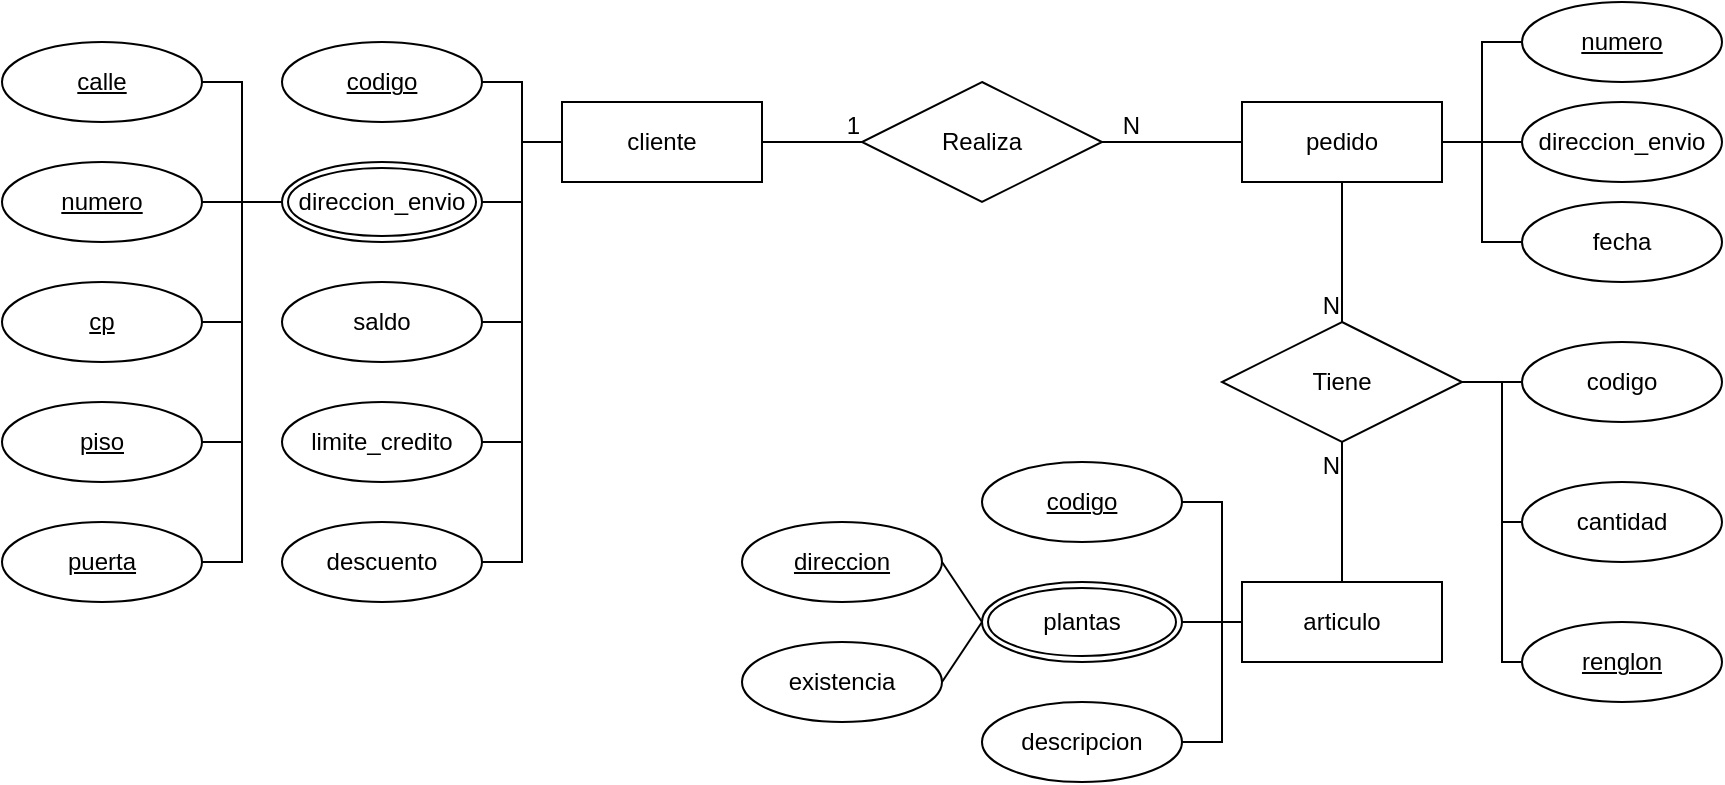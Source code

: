 <mxfile version="24.2.5" type="github">
  <diagram name="Page-1" id="CczO8p-bXpYKCCeJedbb">
    <mxGraphModel dx="1644" dy="1151" grid="1" gridSize="10" guides="1" tooltips="1" connect="1" arrows="1" fold="1" page="1" pageScale="1" pageWidth="850" pageHeight="1100" math="0" shadow="0">
      <root>
        <mxCell id="0" />
        <mxCell id="1" parent="0" />
        <mxCell id="rA6ie9SnI0NByov8bDPH-1" value="cliente" style="whiteSpace=wrap;html=1;align=center;" parent="1" vertex="1">
          <mxGeometry x="190" y="130" width="100" height="40" as="geometry" />
        </mxCell>
        <mxCell id="rA6ie9SnI0NByov8bDPH-2" value="codigo" style="ellipse;whiteSpace=wrap;html=1;align=center;fontStyle=4;" parent="1" vertex="1">
          <mxGeometry x="50" y="100" width="100" height="40" as="geometry" />
        </mxCell>
        <mxCell id="rA6ie9SnI0NByov8bDPH-3" value="direccion_envio" style="ellipse;shape=doubleEllipse;margin=3;whiteSpace=wrap;html=1;align=center;" parent="1" vertex="1">
          <mxGeometry x="50" y="160" width="100" height="40" as="geometry" />
        </mxCell>
        <mxCell id="rA6ie9SnI0NByov8bDPH-4" value="" style="endArrow=none;html=1;rounded=0;entryX=0;entryY=0.5;entryDx=0;entryDy=0;exitX=1;exitY=0.5;exitDx=0;exitDy=0;" parent="1" source="rA6ie9SnI0NByov8bDPH-2" target="rA6ie9SnI0NByov8bDPH-1" edge="1">
          <mxGeometry relative="1" as="geometry">
            <mxPoint x="150" y="90" as="sourcePoint" />
            <mxPoint x="420" y="440" as="targetPoint" />
            <Array as="points">
              <mxPoint x="170" y="120" />
              <mxPoint x="170" y="150" />
            </Array>
          </mxGeometry>
        </mxCell>
        <mxCell id="rA6ie9SnI0NByov8bDPH-5" value="" style="endArrow=none;html=1;rounded=0;exitX=1;exitY=0.5;exitDx=0;exitDy=0;entryX=0;entryY=0.5;entryDx=0;entryDy=0;" parent="1" source="rA6ie9SnI0NByov8bDPH-3" target="rA6ie9SnI0NByov8bDPH-1" edge="1">
          <mxGeometry relative="1" as="geometry">
            <mxPoint x="210" y="260" as="sourcePoint" />
            <mxPoint x="370" y="260" as="targetPoint" />
            <Array as="points">
              <mxPoint x="170" y="180" />
              <mxPoint x="170" y="150" />
            </Array>
          </mxGeometry>
        </mxCell>
        <mxCell id="rA6ie9SnI0NByov8bDPH-6" value="saldo" style="ellipse;whiteSpace=wrap;html=1;align=center;" parent="1" vertex="1">
          <mxGeometry x="50" y="220" width="100" height="40" as="geometry" />
        </mxCell>
        <mxCell id="rA6ie9SnI0NByov8bDPH-7" value="limite_credito" style="ellipse;whiteSpace=wrap;html=1;align=center;" parent="1" vertex="1">
          <mxGeometry x="50" y="280" width="100" height="40" as="geometry" />
        </mxCell>
        <mxCell id="rA6ie9SnI0NByov8bDPH-9" value="descuento" style="ellipse;whiteSpace=wrap;html=1;align=center;" parent="1" vertex="1">
          <mxGeometry x="50" y="340" width="100" height="40" as="geometry" />
        </mxCell>
        <mxCell id="rA6ie9SnI0NByov8bDPH-10" value="" style="endArrow=none;html=1;rounded=0;exitX=0;exitY=0.5;exitDx=0;exitDy=0;entryX=1;entryY=0.5;entryDx=0;entryDy=0;" parent="1" source="rA6ie9SnI0NByov8bDPH-1" target="rA6ie9SnI0NByov8bDPH-6" edge="1">
          <mxGeometry relative="1" as="geometry">
            <mxPoint x="210" y="260" as="sourcePoint" />
            <mxPoint x="370" y="260" as="targetPoint" />
            <Array as="points">
              <mxPoint x="170" y="150" />
              <mxPoint x="170" y="240" />
            </Array>
          </mxGeometry>
        </mxCell>
        <mxCell id="rA6ie9SnI0NByov8bDPH-11" value="" style="endArrow=none;html=1;rounded=0;entryX=0;entryY=0.5;entryDx=0;entryDy=0;exitX=1;exitY=0.5;exitDx=0;exitDy=0;" parent="1" source="rA6ie9SnI0NByov8bDPH-7" target="rA6ie9SnI0NByov8bDPH-1" edge="1">
          <mxGeometry relative="1" as="geometry">
            <mxPoint x="210" y="260" as="sourcePoint" />
            <mxPoint x="370" y="260" as="targetPoint" />
            <Array as="points">
              <mxPoint x="170" y="300" />
              <mxPoint x="170" y="150" />
            </Array>
          </mxGeometry>
        </mxCell>
        <mxCell id="rA6ie9SnI0NByov8bDPH-12" value="" style="endArrow=none;html=1;rounded=0;exitX=0;exitY=0.5;exitDx=0;exitDy=0;entryX=1;entryY=0.5;entryDx=0;entryDy=0;" parent="1" source="rA6ie9SnI0NByov8bDPH-1" target="rA6ie9SnI0NByov8bDPH-9" edge="1">
          <mxGeometry relative="1" as="geometry">
            <mxPoint x="210" y="260" as="sourcePoint" />
            <mxPoint x="370" y="260" as="targetPoint" />
            <Array as="points">
              <mxPoint x="170" y="150" />
              <mxPoint x="170" y="360" />
            </Array>
          </mxGeometry>
        </mxCell>
        <mxCell id="rA6ie9SnI0NByov8bDPH-13" value="pedido" style="whiteSpace=wrap;html=1;align=center;" parent="1" vertex="1">
          <mxGeometry x="530" y="130" width="100" height="40" as="geometry" />
        </mxCell>
        <mxCell id="rA6ie9SnI0NByov8bDPH-20" value="Realiza" style="shape=rhombus;perimeter=rhombusPerimeter;whiteSpace=wrap;html=1;align=center;" parent="1" vertex="1">
          <mxGeometry x="340" y="120" width="120" height="60" as="geometry" />
        </mxCell>
        <mxCell id="rA6ie9SnI0NByov8bDPH-23" value="" style="endArrow=none;html=1;rounded=0;exitX=1;exitY=0.5;exitDx=0;exitDy=0;entryX=0;entryY=0.5;entryDx=0;entryDy=0;" parent="1" source="rA6ie9SnI0NByov8bDPH-1" target="rA6ie9SnI0NByov8bDPH-20" edge="1">
          <mxGeometry relative="1" as="geometry">
            <mxPoint x="380" y="240" as="sourcePoint" />
            <mxPoint x="540" y="240" as="targetPoint" />
          </mxGeometry>
        </mxCell>
        <mxCell id="rA6ie9SnI0NByov8bDPH-24" value="1" style="resizable=0;html=1;whiteSpace=wrap;align=right;verticalAlign=bottom;" parent="rA6ie9SnI0NByov8bDPH-23" connectable="0" vertex="1">
          <mxGeometry x="1" relative="1" as="geometry" />
        </mxCell>
        <mxCell id="rA6ie9SnI0NByov8bDPH-25" value="" style="endArrow=none;html=1;rounded=0;exitX=1;exitY=0.5;exitDx=0;exitDy=0;entryX=0;entryY=0.5;entryDx=0;entryDy=0;" parent="1" source="rA6ie9SnI0NByov8bDPH-20" target="rA6ie9SnI0NByov8bDPH-13" edge="1">
          <mxGeometry relative="1" as="geometry">
            <mxPoint x="380" y="240" as="sourcePoint" />
            <mxPoint x="540" y="240" as="targetPoint" />
          </mxGeometry>
        </mxCell>
        <mxCell id="rA6ie9SnI0NByov8bDPH-26" value="N" style="resizable=0;html=1;whiteSpace=wrap;align=right;verticalAlign=bottom;" parent="rA6ie9SnI0NByov8bDPH-25" connectable="0" vertex="1">
          <mxGeometry x="1" relative="1" as="geometry">
            <mxPoint x="-50" as="offset" />
          </mxGeometry>
        </mxCell>
        <mxCell id="rA6ie9SnI0NByov8bDPH-27" value="numero" style="ellipse;whiteSpace=wrap;html=1;align=center;fontStyle=4;" parent="1" vertex="1">
          <mxGeometry x="670" y="80" width="100" height="40" as="geometry" />
        </mxCell>
        <mxCell id="rA6ie9SnI0NByov8bDPH-28" value="direccion_envio" style="ellipse;whiteSpace=wrap;html=1;align=center;" parent="1" vertex="1">
          <mxGeometry x="670" y="130" width="100" height="40" as="geometry" />
        </mxCell>
        <mxCell id="rA6ie9SnI0NByov8bDPH-29" value="fecha" style="ellipse;whiteSpace=wrap;html=1;align=center;" parent="1" vertex="1">
          <mxGeometry x="670" y="180" width="100" height="40" as="geometry" />
        </mxCell>
        <mxCell id="rA6ie9SnI0NByov8bDPH-30" value="" style="endArrow=none;html=1;rounded=0;exitX=1;exitY=0.5;exitDx=0;exitDy=0;entryX=0;entryY=0.5;entryDx=0;entryDy=0;" parent="1" source="rA6ie9SnI0NByov8bDPH-13" target="rA6ie9SnI0NByov8bDPH-27" edge="1">
          <mxGeometry relative="1" as="geometry">
            <mxPoint x="670" y="200" as="sourcePoint" />
            <mxPoint x="830" y="200" as="targetPoint" />
            <Array as="points">
              <mxPoint x="650" y="150" />
              <mxPoint x="650" y="100" />
            </Array>
          </mxGeometry>
        </mxCell>
        <mxCell id="rA6ie9SnI0NByov8bDPH-31" value="" style="endArrow=none;html=1;rounded=0;exitX=1;exitY=0.5;exitDx=0;exitDy=0;entryX=0;entryY=0.5;entryDx=0;entryDy=0;" parent="1" source="rA6ie9SnI0NByov8bDPH-13" target="rA6ie9SnI0NByov8bDPH-29" edge="1">
          <mxGeometry relative="1" as="geometry">
            <mxPoint x="670" y="200" as="sourcePoint" />
            <mxPoint x="830" y="200" as="targetPoint" />
            <Array as="points">
              <mxPoint x="650" y="150" />
              <mxPoint x="650" y="200" />
            </Array>
          </mxGeometry>
        </mxCell>
        <mxCell id="rA6ie9SnI0NByov8bDPH-32" value="" style="endArrow=none;html=1;rounded=0;exitX=1;exitY=0.5;exitDx=0;exitDy=0;entryX=0;entryY=0.5;entryDx=0;entryDy=0;" parent="1" source="rA6ie9SnI0NByov8bDPH-13" target="rA6ie9SnI0NByov8bDPH-28" edge="1">
          <mxGeometry relative="1" as="geometry">
            <mxPoint x="670" y="200" as="sourcePoint" />
            <mxPoint x="830" y="200" as="targetPoint" />
          </mxGeometry>
        </mxCell>
        <mxCell id="rA6ie9SnI0NByov8bDPH-33" value="articulo" style="whiteSpace=wrap;html=1;align=center;" parent="1" vertex="1">
          <mxGeometry x="530" y="370" width="100" height="40" as="geometry" />
        </mxCell>
        <mxCell id="rA6ie9SnI0NByov8bDPH-34" value="Tiene" style="shape=rhombus;perimeter=rhombusPerimeter;whiteSpace=wrap;html=1;align=center;" parent="1" vertex="1">
          <mxGeometry x="520" y="240" width="120" height="60" as="geometry" />
        </mxCell>
        <mxCell id="rA6ie9SnI0NByov8bDPH-35" value="" style="endArrow=none;html=1;rounded=0;exitX=0.5;exitY=1;exitDx=0;exitDy=0;entryX=0.5;entryY=0;entryDx=0;entryDy=0;" parent="1" source="rA6ie9SnI0NByov8bDPH-13" target="rA6ie9SnI0NByov8bDPH-34" edge="1">
          <mxGeometry relative="1" as="geometry">
            <mxPoint x="550" y="250" as="sourcePoint" />
            <mxPoint x="710" y="250" as="targetPoint" />
          </mxGeometry>
        </mxCell>
        <mxCell id="rA6ie9SnI0NByov8bDPH-36" value="N" style="resizable=0;html=1;whiteSpace=wrap;align=right;verticalAlign=bottom;" parent="rA6ie9SnI0NByov8bDPH-35" connectable="0" vertex="1">
          <mxGeometry x="1" relative="1" as="geometry" />
        </mxCell>
        <mxCell id="rA6ie9SnI0NByov8bDPH-37" value="" style="endArrow=none;html=1;rounded=0;exitX=0.5;exitY=0;exitDx=0;exitDy=0;entryX=0.5;entryY=1;entryDx=0;entryDy=0;" parent="1" source="rA6ie9SnI0NByov8bDPH-33" target="rA6ie9SnI0NByov8bDPH-34" edge="1">
          <mxGeometry relative="1" as="geometry">
            <mxPoint x="550" y="250" as="sourcePoint" />
            <mxPoint x="710" y="250" as="targetPoint" />
          </mxGeometry>
        </mxCell>
        <mxCell id="rA6ie9SnI0NByov8bDPH-38" value="N" style="resizable=0;html=1;whiteSpace=wrap;align=right;verticalAlign=bottom;" parent="rA6ie9SnI0NByov8bDPH-37" connectable="0" vertex="1">
          <mxGeometry x="1" relative="1" as="geometry">
            <mxPoint y="20" as="offset" />
          </mxGeometry>
        </mxCell>
        <mxCell id="rA6ie9SnI0NByov8bDPH-39" value="cantidad" style="ellipse;whiteSpace=wrap;html=1;align=center;" parent="1" vertex="1">
          <mxGeometry x="670" y="320" width="100" height="40" as="geometry" />
        </mxCell>
        <mxCell id="rA6ie9SnI0NByov8bDPH-40" value="codigo" style="ellipse;whiteSpace=wrap;html=1;align=center;" parent="1" vertex="1">
          <mxGeometry x="670" y="250" width="100" height="40" as="geometry" />
        </mxCell>
        <mxCell id="rA6ie9SnI0NByov8bDPH-41" value="" style="endArrow=none;html=1;rounded=0;exitX=1;exitY=0.5;exitDx=0;exitDy=0;entryX=0;entryY=0.5;entryDx=0;entryDy=0;" parent="1" source="rA6ie9SnI0NByov8bDPH-34" target="rA6ie9SnI0NByov8bDPH-40" edge="1">
          <mxGeometry relative="1" as="geometry">
            <mxPoint x="550" y="250" as="sourcePoint" />
            <mxPoint x="710" y="250" as="targetPoint" />
          </mxGeometry>
        </mxCell>
        <mxCell id="rA6ie9SnI0NByov8bDPH-42" value="" style="endArrow=none;html=1;rounded=0;exitX=1;exitY=0.5;exitDx=0;exitDy=0;entryX=0;entryY=0.5;entryDx=0;entryDy=0;" parent="1" source="rA6ie9SnI0NByov8bDPH-34" target="rA6ie9SnI0NByov8bDPH-39" edge="1">
          <mxGeometry relative="1" as="geometry">
            <mxPoint x="550" y="250" as="sourcePoint" />
            <mxPoint x="710" y="250" as="targetPoint" />
            <Array as="points">
              <mxPoint x="660" y="270" />
              <mxPoint x="660" y="340" />
            </Array>
          </mxGeometry>
        </mxCell>
        <mxCell id="rA6ie9SnI0NByov8bDPH-44" value="codigo" style="ellipse;whiteSpace=wrap;html=1;align=center;fontStyle=4;" parent="1" vertex="1">
          <mxGeometry x="400" y="310" width="100" height="40" as="geometry" />
        </mxCell>
        <mxCell id="rA6ie9SnI0NByov8bDPH-46" value="existencia" style="ellipse;whiteSpace=wrap;html=1;align=center;" parent="1" vertex="1">
          <mxGeometry x="280" y="400" width="100" height="40" as="geometry" />
        </mxCell>
        <mxCell id="rA6ie9SnI0NByov8bDPH-47" value="descripcion" style="ellipse;whiteSpace=wrap;html=1;align=center;" parent="1" vertex="1">
          <mxGeometry x="400" y="430" width="100" height="40" as="geometry" />
        </mxCell>
        <mxCell id="rA6ie9SnI0NByov8bDPH-48" value="plantas" style="ellipse;shape=doubleEllipse;margin=3;whiteSpace=wrap;html=1;align=center;" parent="1" vertex="1">
          <mxGeometry x="400" y="370" width="100" height="40" as="geometry" />
        </mxCell>
        <mxCell id="rA6ie9SnI0NByov8bDPH-49" value="direccion" style="ellipse;whiteSpace=wrap;html=1;align=center;fontStyle=4" parent="1" vertex="1">
          <mxGeometry x="280" y="340" width="100" height="40" as="geometry" />
        </mxCell>
        <mxCell id="rA6ie9SnI0NByov8bDPH-50" value="" style="endArrow=none;html=1;rounded=0;exitX=1;exitY=0.5;exitDx=0;exitDy=0;entryX=0;entryY=0.5;entryDx=0;entryDy=0;" parent="1" source="rA6ie9SnI0NByov8bDPH-48" target="rA6ie9SnI0NByov8bDPH-33" edge="1">
          <mxGeometry relative="1" as="geometry">
            <mxPoint x="460" y="260" as="sourcePoint" />
            <mxPoint x="620" y="260" as="targetPoint" />
          </mxGeometry>
        </mxCell>
        <mxCell id="rA6ie9SnI0NByov8bDPH-51" value="" style="endArrow=none;html=1;rounded=0;exitX=1;exitY=0.5;exitDx=0;exitDy=0;entryX=0;entryY=0.5;entryDx=0;entryDy=0;" parent="1" source="rA6ie9SnI0NByov8bDPH-44" target="rA6ie9SnI0NByov8bDPH-33" edge="1">
          <mxGeometry relative="1" as="geometry">
            <mxPoint x="460" y="260" as="sourcePoint" />
            <mxPoint x="620" y="260" as="targetPoint" />
            <Array as="points">
              <mxPoint x="520" y="330" />
              <mxPoint x="520" y="390" />
            </Array>
          </mxGeometry>
        </mxCell>
        <mxCell id="rA6ie9SnI0NByov8bDPH-53" value="" style="endArrow=none;html=1;rounded=0;exitX=1;exitY=0.5;exitDx=0;exitDy=0;entryX=0;entryY=0.5;entryDx=0;entryDy=0;" parent="1" source="rA6ie9SnI0NByov8bDPH-47" target="rA6ie9SnI0NByov8bDPH-33" edge="1">
          <mxGeometry relative="1" as="geometry">
            <mxPoint x="460" y="260" as="sourcePoint" />
            <mxPoint x="620" y="260" as="targetPoint" />
            <Array as="points">
              <mxPoint x="520" y="450" />
              <mxPoint x="520" y="390" />
            </Array>
          </mxGeometry>
        </mxCell>
        <mxCell id="rA6ie9SnI0NByov8bDPH-54" value="" style="endArrow=none;html=1;rounded=0;exitX=1;exitY=0.5;exitDx=0;exitDy=0;" parent="1" source="rA6ie9SnI0NByov8bDPH-49" edge="1">
          <mxGeometry relative="1" as="geometry">
            <mxPoint x="460" y="260" as="sourcePoint" />
            <mxPoint x="400" y="390" as="targetPoint" />
          </mxGeometry>
        </mxCell>
        <mxCell id="rA6ie9SnI0NByov8bDPH-55" value="" style="endArrow=none;html=1;rounded=0;exitX=1;exitY=0.5;exitDx=0;exitDy=0;entryX=0;entryY=0.5;entryDx=0;entryDy=0;" parent="1" source="rA6ie9SnI0NByov8bDPH-46" target="rA6ie9SnI0NByov8bDPH-48" edge="1">
          <mxGeometry relative="1" as="geometry">
            <mxPoint x="460" y="260" as="sourcePoint" />
            <mxPoint x="620" y="260" as="targetPoint" />
          </mxGeometry>
        </mxCell>
        <mxCell id="rA6ie9SnI0NByov8bDPH-56" value="renglon" style="ellipse;whiteSpace=wrap;html=1;align=center;fontStyle=4;" parent="1" vertex="1">
          <mxGeometry x="670" y="390" width="100" height="40" as="geometry" />
        </mxCell>
        <mxCell id="rA6ie9SnI0NByov8bDPH-57" value="" style="endArrow=none;html=1;rounded=0;exitX=1;exitY=0.5;exitDx=0;exitDy=0;entryX=0;entryY=0.5;entryDx=0;entryDy=0;" parent="1" source="rA6ie9SnI0NByov8bDPH-34" target="rA6ie9SnI0NByov8bDPH-56" edge="1">
          <mxGeometry relative="1" as="geometry">
            <mxPoint x="550" y="180" as="sourcePoint" />
            <mxPoint x="710" y="180" as="targetPoint" />
            <Array as="points">
              <mxPoint x="660" y="270" />
              <mxPoint x="660" y="410" />
            </Array>
          </mxGeometry>
        </mxCell>
        <mxCell id="ayY7ehy0VQ0bmRPlLS00-1" value="calle" style="ellipse;whiteSpace=wrap;html=1;align=center;fontStyle=4;" vertex="1" parent="1">
          <mxGeometry x="-90" y="100" width="100" height="40" as="geometry" />
        </mxCell>
        <mxCell id="ayY7ehy0VQ0bmRPlLS00-2" value="numero" style="ellipse;whiteSpace=wrap;html=1;align=center;fontStyle=4;" vertex="1" parent="1">
          <mxGeometry x="-90" y="160" width="100" height="40" as="geometry" />
        </mxCell>
        <mxCell id="ayY7ehy0VQ0bmRPlLS00-3" value="cp" style="ellipse;whiteSpace=wrap;html=1;align=center;fontStyle=4;" vertex="1" parent="1">
          <mxGeometry x="-90" y="220" width="100" height="40" as="geometry" />
        </mxCell>
        <mxCell id="ayY7ehy0VQ0bmRPlLS00-4" value="piso" style="ellipse;whiteSpace=wrap;html=1;align=center;fontStyle=4;" vertex="1" parent="1">
          <mxGeometry x="-90" y="280" width="100" height="40" as="geometry" />
        </mxCell>
        <mxCell id="ayY7ehy0VQ0bmRPlLS00-5" value="puerta" style="ellipse;whiteSpace=wrap;html=1;align=center;fontStyle=4;" vertex="1" parent="1">
          <mxGeometry x="-90" y="340" width="100" height="40" as="geometry" />
        </mxCell>
        <mxCell id="ayY7ehy0VQ0bmRPlLS00-10" value="" style="endArrow=none;html=1;rounded=0;exitX=1;exitY=0.5;exitDx=0;exitDy=0;entryX=0;entryY=0.5;entryDx=0;entryDy=0;" edge="1" parent="1" source="ayY7ehy0VQ0bmRPlLS00-1" target="rA6ie9SnI0NByov8bDPH-3">
          <mxGeometry relative="1" as="geometry">
            <mxPoint x="230" y="450" as="sourcePoint" />
            <mxPoint x="390" y="450" as="targetPoint" />
            <Array as="points">
              <mxPoint x="30" y="120" />
              <mxPoint x="30" y="180" />
            </Array>
          </mxGeometry>
        </mxCell>
        <mxCell id="ayY7ehy0VQ0bmRPlLS00-11" value="" style="endArrow=none;html=1;rounded=0;exitX=1;exitY=0.5;exitDx=0;exitDy=0;entryX=0;entryY=0.5;entryDx=0;entryDy=0;" edge="1" parent="1" source="ayY7ehy0VQ0bmRPlLS00-3" target="rA6ie9SnI0NByov8bDPH-3">
          <mxGeometry relative="1" as="geometry">
            <mxPoint x="20" y="130" as="sourcePoint" />
            <mxPoint x="60" y="190" as="targetPoint" />
            <Array as="points">
              <mxPoint x="30" y="240" />
              <mxPoint x="30" y="180" />
            </Array>
          </mxGeometry>
        </mxCell>
        <mxCell id="ayY7ehy0VQ0bmRPlLS00-12" value="" style="endArrow=none;html=1;rounded=0;exitX=1;exitY=0.5;exitDx=0;exitDy=0;entryX=0;entryY=0.5;entryDx=0;entryDy=0;" edge="1" parent="1" source="ayY7ehy0VQ0bmRPlLS00-2" target="rA6ie9SnI0NByov8bDPH-3">
          <mxGeometry relative="1" as="geometry">
            <mxPoint x="230" y="450" as="sourcePoint" />
            <mxPoint x="390" y="450" as="targetPoint" />
          </mxGeometry>
        </mxCell>
        <mxCell id="ayY7ehy0VQ0bmRPlLS00-14" value="" style="endArrow=none;html=1;rounded=0;exitX=1;exitY=0.5;exitDx=0;exitDy=0;entryX=0;entryY=0.5;entryDx=0;entryDy=0;" edge="1" parent="1" source="ayY7ehy0VQ0bmRPlLS00-4" target="rA6ie9SnI0NByov8bDPH-3">
          <mxGeometry relative="1" as="geometry">
            <mxPoint x="30" y="449.5" as="sourcePoint" />
            <mxPoint x="190" y="449.5" as="targetPoint" />
            <Array as="points">
              <mxPoint x="30" y="300" />
              <mxPoint x="30" y="180" />
            </Array>
          </mxGeometry>
        </mxCell>
        <mxCell id="ayY7ehy0VQ0bmRPlLS00-15" value="" style="endArrow=none;html=1;rounded=0;exitX=1;exitY=0.5;exitDx=0;exitDy=0;entryX=0;entryY=0.5;entryDx=0;entryDy=0;" edge="1" parent="1" source="ayY7ehy0VQ0bmRPlLS00-5" target="rA6ie9SnI0NByov8bDPH-3">
          <mxGeometry relative="1" as="geometry">
            <mxPoint x="240" y="460" as="sourcePoint" />
            <mxPoint x="400" y="460" as="targetPoint" />
            <Array as="points">
              <mxPoint x="30" y="360" />
              <mxPoint x="30" y="180" />
            </Array>
          </mxGeometry>
        </mxCell>
      </root>
    </mxGraphModel>
  </diagram>
</mxfile>
